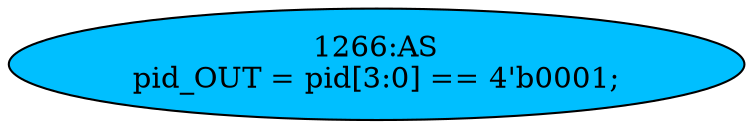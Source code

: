 strict digraph "" {
	node [label="\N"];
	"1266:AS"	 [ast="<pyverilog.vparser.ast.Assign object at 0x7f0647e56b90>",
		def_var="['pid_OUT']",
		fillcolor=deepskyblue,
		label="1266:AS
pid_OUT = pid[3:0] == 4'b0001;",
		statements="[]",
		style=filled,
		typ=Assign,
		use_var="['pid']"];
}
